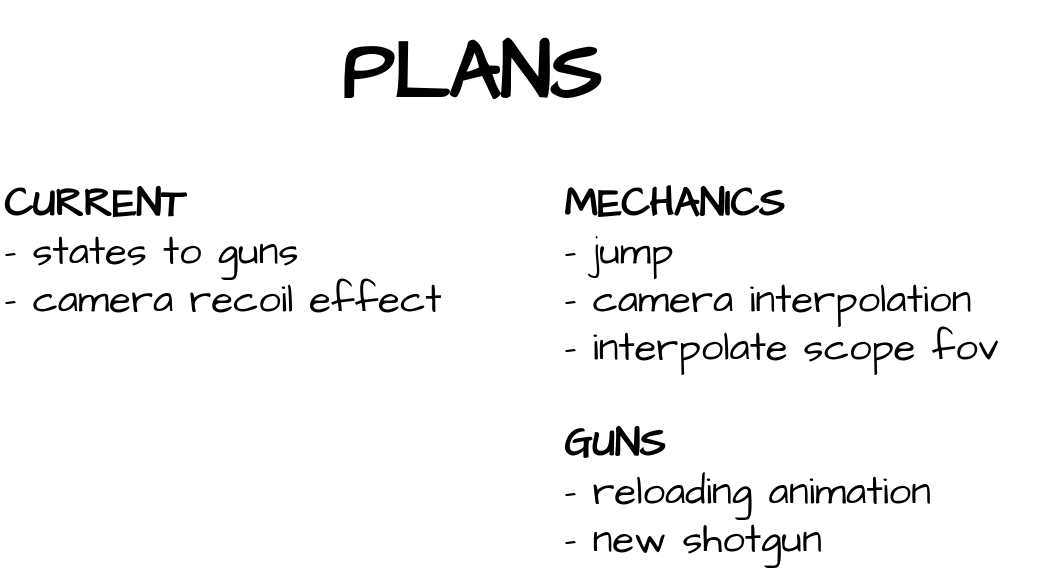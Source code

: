 <mxfile>
    <diagram id="gjKjIMiTYmDiEs1VnJWH" name="Page-1">
        <mxGraphModel dx="1566" dy="834" grid="1" gridSize="10" guides="1" tooltips="1" connect="1" arrows="1" fold="1" page="0" pageScale="1" pageWidth="850" pageHeight="1100" math="0" shadow="0">
            <root>
                <mxCell id="0"/>
                <mxCell id="1" parent="0"/>
                <mxCell id="9" value="&lt;b&gt;MECHANICS&lt;/b&gt;&lt;br&gt;- jump&lt;br&gt;- camera interpolation&lt;br&gt;- interpolate scope fov&lt;br&gt;&lt;br&gt;&lt;b&gt;GUNS&lt;br&gt;&lt;/b&gt;- reloading animation&lt;br&gt;- new shotgun" style="text;html=1;align=left;verticalAlign=middle;resizable=0;points=[];autosize=1;strokeColor=none;fillColor=none;fontSize=20;fontFamily=Architects Daughter;sketch=1;hachureGap=4;jiggle=2;curveFitting=1;fontSource=https%3A%2F%2Ffonts.googleapis.com%2Fcss%3Ffamily%3DArchitects%2BDaughter;" parent="1" vertex="1">
                    <mxGeometry x="-240" y="-280" width="240" height="210" as="geometry"/>
                </mxCell>
                <mxCell id="11" value="&lt;b&gt;CURRENT&lt;/b&gt;&lt;br&gt;- states to guns&lt;br&gt;- camera recoil effect" style="text;html=1;align=left;verticalAlign=middle;resizable=0;points=[];autosize=1;strokeColor=none;fillColor=none;fontSize=20;fontFamily=Architects Daughter;sketch=1;hachureGap=4;jiggle=2;curveFitting=1;fontSource=https%3A%2F%2Ffonts.googleapis.com%2Fcss%3Ffamily%3DArchitects%2BDaughter;" parent="1" vertex="1">
                    <mxGeometry x="-520" y="-280" width="240" height="90" as="geometry"/>
                </mxCell>
                <mxCell id="12" value="&lt;p style=&quot;line-height: 100%;&quot;&gt;&lt;b style=&quot;&quot;&gt;&lt;font style=&quot;font-size: 40px;&quot;&gt;PLANS&lt;/font&gt;&lt;/b&gt;&lt;/p&gt;" style="text;html=1;align=center;verticalAlign=middle;resizable=0;points=[];autosize=1;strokeColor=none;fillColor=none;fontSize=20;fontFamily=Architects Daughter;sketch=1;hachureGap=4;jiggle=2;curveFitting=1;fontSource=https%3A%2F%2Ffonts.googleapis.com%2Fcss%3Ffamily%3DArchitects%2BDaughter;" parent="1" vertex="1">
                    <mxGeometry x="-360" y="-360" width="150" height="80" as="geometry"/>
                </mxCell>
            </root>
        </mxGraphModel>
    </diagram>
</mxfile>